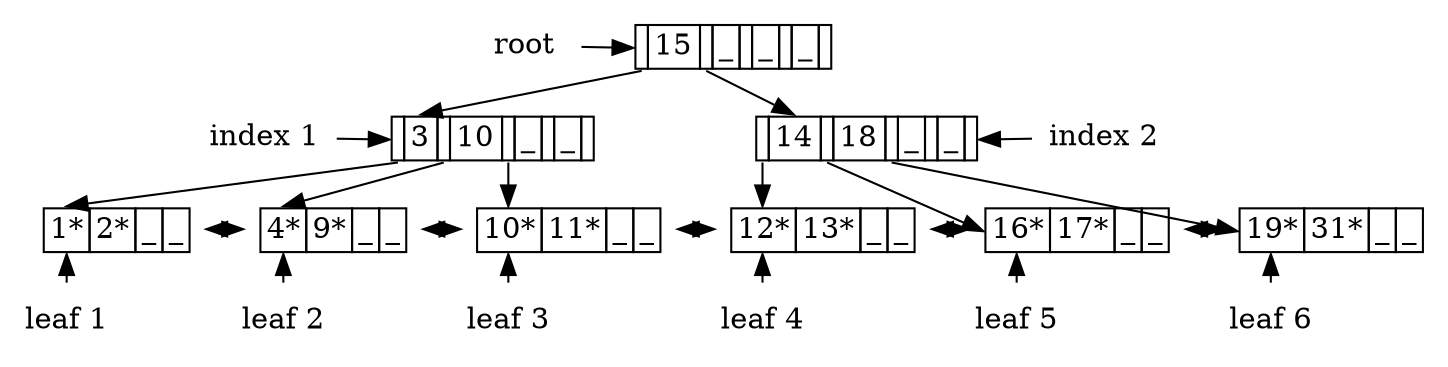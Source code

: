 digraph G
{
    splines=false
    ranksep="0.1"
    nodespe="0.1"
    root_node
    [
        shape = none
        label = <<table border="0" cellborder="1" cellspacing="0">
                    <tr>
                        <td port="connector0"></td>
                        <td port="key0">15</td>
                        <td port="connector1"></td>
                        <td port="key1">_</td>
                        <td port="connector2"></td>
                        <td port="key2">_</td>
                        <td port="connector3"></td>
                        <td port="key3">_</td>
                        <td port="connector4"></td>
                    </tr>
                </table>>
    ]
    index_node_1
    [
        shape = none
        label = <<table border="0" cellborder="1" cellspacing="0">
                    <tr>
                        <td port="connector0"></td>
                        <td port="key0">3</td>
                        <td port="connector1"></td>
                        <td port="key1">10</td>
                        <td port="connector2"></td>
                        <td port="key2">_</td>
                        <td port="connector3"></td>
                        <td port="key3">_</td>
                        <td port="connector4"></td>
                    </tr>
                </table>>
    ]
    index_node_2
    [
        shape = none
        label = <<table border="0" cellborder="1" cellspacing="0">
                    <tr>
                        <td port="connector0"></td>
                        <td port="key0">14</td>
                        <td port="connector1"></td>
                        <td port="key1">18</td>
                        <td port="connector2"></td>
                        <td port="key2">_</td>
                        <td port="connector3"></td>
                        <td port="key3">_</td>
                        <td port="connector4"></td>
                    </tr>
                </table>>
    ]
    leaf_node_1
    [
        shape = none
        label = <<table border="0" cellborder="1" cellspacing="0">
                    <tr>
                        <td port="key0">1*</td>
                        <td port="key1">2*</td>
                        <td port="key2">_</td>
                        <td port="key3">_</td>
                    </tr>
                </table>>
    ]
    leaf_node_2
    [
        shape = none
        label = <<table border="0" cellborder="1" cellspacing="0">
                    <tr>
                        <td port="key0">4*</td>
                        <td port="key1">9*</td>
                        <td port="key2">_</td>
                        <td port="key3">_</td>
                    </tr>
                </table>>
    ]
    leaf_node_3
    [
        shape = none
        label = <<table border="0" cellborder="1" cellspacing="0">
                    <tr>
                        <td port="key0">10*</td>
                        <td port="key1">11*</td>
                        <td port="key2">_</td>
                        <td port="key3">_</td>
                    </tr>
                </table>>
    ]
    leaf_node_4
    [
        shape = none
        label = <<table border="0" cellborder="1" cellspacing="0">
                    <tr>
                        <td port="key0">12*</td>
                        <td port="key1">13*</td>
                        <td port="key2">_</td>
                        <td port="key3">_</td>
                    </tr>
                </table>>
    ]
    leaf_node_5
    [
        shape = none
        label = <<table border="0" cellborder="1" cellspacing="0">
                    <tr>
                        <td port="key0">16*</td>
                        <td port="key1">17*</td>
                        <td port="key2">_</td>
                        <td port="key3">_</td>
                    </tr>
                </table>>
    ]
    leaf_node_6
    [
        shape = none
        label = <<table border="0" cellborder="1" cellspacing="0">
                    <tr>
                        <td port="key0">19*</td>
                        <td port="key1">31*</td>
                        <td port="key2">_</td>
                        <td port="key3">_</td>
                    </tr>
                </table>>
    ]

    root_label [ shape = none label="root" ]
    root_label -> root_node:"connector0"

    root_node:"connector0" -> index_node_1:"key0" 
    root_node:"connector1" -> index_node_2:"key0"

    index_1_label [ shape = none label="index 1"]
    index_1_label -> index_node_1:"connector0"
    index_node_1:"connector0" -> leaf_node_1:"key0" 
    index_node_1:"connector1" -> leaf_node_2:"key0"
    index_node_1:"connector2" -> leaf_node_3:"key0"

    index_node_2:"connector0" -> leaf_node_4:"key0" 
    index_node_2:"connector1" -> leaf_node_5:"key0"
    index_node_2:"connector2" -> leaf_node_6:"key0"
    index_2_label [ shape = none label="index 2"]
    index_2_label -> index_node_2:"connector4"

    leaf_1_label [ shape=none label="leaf 1"]
    leaf_1_label -> leaf_node_1:"key0"
    leaf_2_label [ shape=none label="leaf 2"]
    leaf_2_label -> leaf_node_2:"key0"
    leaf_3_label [ shape=none label="leaf 3"]
    leaf_3_label -> leaf_node_3:"key0"
    leaf_4_label [ shape=none label="leaf 4"]
    leaf_4_label -> leaf_node_4:"key0"
    leaf_5_label [ shape=none label="leaf 5"]
    leaf_5_label -> leaf_node_5:"key0"
    leaf_6_label [ shape=none label="leaf 6"]
    leaf_6_label -> leaf_node_6:"key0"

    // make invisible ranks
    rank1 [style=invisible]
    rank1 -> index_1_label -> index_node_1 -> index_node_2 -> index_2_label [style=invis]
    leaf_1_label -> leaf_2_label -> leaf_3_label -> leaf_4_label -> leaf_5_label -> leaf_6_label [style=invis constraint=false];
    leaf_node_1 -> leaf_node_2 -> leaf_node_3 -> leaf_node_4 -> leaf_node_5 -> leaf_node_6 [dir=both constraint=false]

    {rank=min; root_label root_node}
    {rank=same; index_1_label index_node_1 index_node_2 index_2_label}
    {rank=same; leaf_node_1 leaf_node_2 leaf_node_3 leaf_node_4 leaf_node_5 leaf_node_6 }
    {rank=max; leaf_1_label leaf_2_label leaf_3_label leaf_4_label leaf_5_label leaf_6_label  }
}
